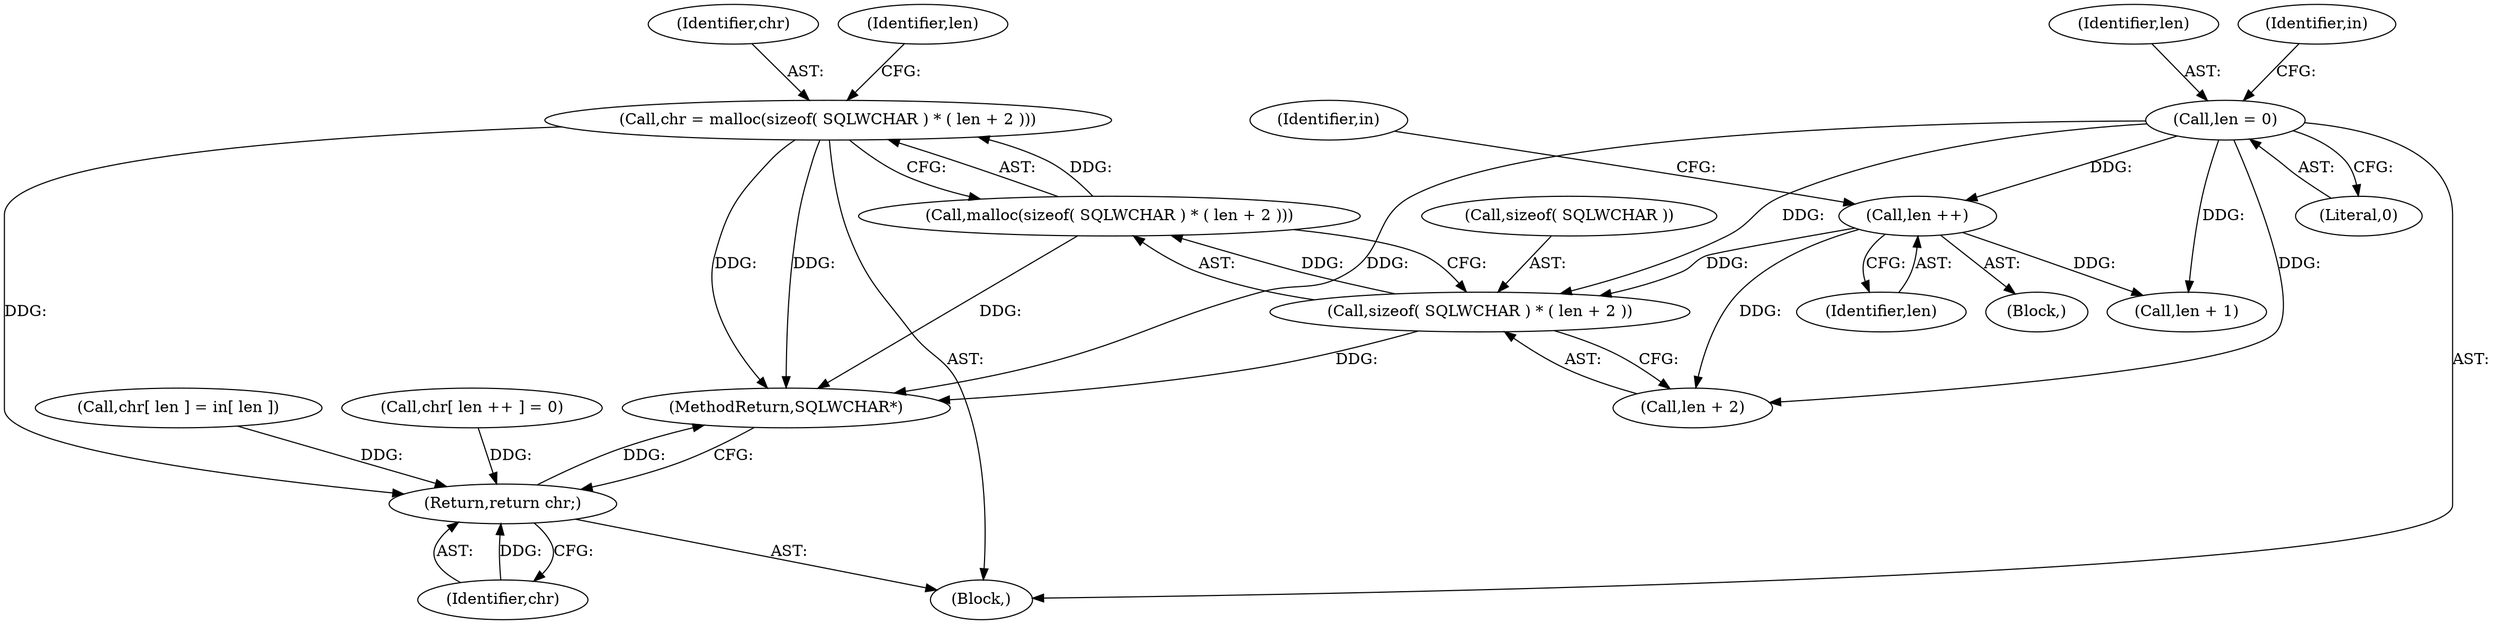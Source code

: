 digraph "0_unixODBC_45ef78e037f578b15fc58938a3a3251655e71d6f#diff-d52750c7ba4e594410438569d8e2963aL24_3@API" {
"1000131" [label="(Call,chr = malloc(sizeof( SQLWCHAR ) * ( len + 2 )))"];
"1000133" [label="(Call,malloc(sizeof( SQLWCHAR ) * ( len + 2 )))"];
"1000134" [label="(Call,sizeof( SQLWCHAR ) * ( len + 2 ))"];
"1000129" [label="(Call,len ++)"];
"1000105" [label="(Call,len = 0)"];
"1000179" [label="(Return,return chr;)"];
"1000173" [label="(Call,chr[ len ++ ] = 0)"];
"1000105" [label="(Call,len = 0)"];
"1000134" [label="(Call,sizeof( SQLWCHAR ) * ( len + 2 ))"];
"1000130" [label="(Identifier,len)"];
"1000158" [label="(Call,chr[ len ] = in[ len ])"];
"1000137" [label="(Call,len + 2)"];
"1000180" [label="(Identifier,chr)"];
"1000133" [label="(Call,malloc(sizeof( SQLWCHAR ) * ( len + 2 )))"];
"1000131" [label="(Call,chr = malloc(sizeof( SQLWCHAR ) * ( len + 2 )))"];
"1000132" [label="(Identifier,chr)"];
"1000102" [label="(Block,)"];
"1000129" [label="(Call,len ++)"];
"1000106" [label="(Identifier,len)"];
"1000135" [label="(Call,sizeof( SQLWCHAR ))"];
"1000179" [label="(Return,return chr;)"];
"1000124" [label="(Call,len + 1)"];
"1000107" [label="(Literal,0)"];
"1000128" [label="(Block,)"];
"1000110" [label="(Identifier,in)"];
"1000181" [label="(MethodReturn,SQLWCHAR*)"];
"1000141" [label="(Identifier,len)"];
"1000118" [label="(Identifier,in)"];
"1000131" -> "1000102"  [label="AST: "];
"1000131" -> "1000133"  [label="CFG: "];
"1000132" -> "1000131"  [label="AST: "];
"1000133" -> "1000131"  [label="AST: "];
"1000141" -> "1000131"  [label="CFG: "];
"1000131" -> "1000181"  [label="DDG: "];
"1000131" -> "1000181"  [label="DDG: "];
"1000133" -> "1000131"  [label="DDG: "];
"1000131" -> "1000179"  [label="DDG: "];
"1000133" -> "1000134"  [label="CFG: "];
"1000134" -> "1000133"  [label="AST: "];
"1000133" -> "1000181"  [label="DDG: "];
"1000134" -> "1000133"  [label="DDG: "];
"1000134" -> "1000137"  [label="CFG: "];
"1000135" -> "1000134"  [label="AST: "];
"1000137" -> "1000134"  [label="AST: "];
"1000134" -> "1000181"  [label="DDG: "];
"1000129" -> "1000134"  [label="DDG: "];
"1000105" -> "1000134"  [label="DDG: "];
"1000129" -> "1000128"  [label="AST: "];
"1000129" -> "1000130"  [label="CFG: "];
"1000130" -> "1000129"  [label="AST: "];
"1000118" -> "1000129"  [label="CFG: "];
"1000129" -> "1000124"  [label="DDG: "];
"1000105" -> "1000129"  [label="DDG: "];
"1000129" -> "1000137"  [label="DDG: "];
"1000105" -> "1000102"  [label="AST: "];
"1000105" -> "1000107"  [label="CFG: "];
"1000106" -> "1000105"  [label="AST: "];
"1000107" -> "1000105"  [label="AST: "];
"1000110" -> "1000105"  [label="CFG: "];
"1000105" -> "1000181"  [label="DDG: "];
"1000105" -> "1000124"  [label="DDG: "];
"1000105" -> "1000137"  [label="DDG: "];
"1000179" -> "1000102"  [label="AST: "];
"1000179" -> "1000180"  [label="CFG: "];
"1000180" -> "1000179"  [label="AST: "];
"1000181" -> "1000179"  [label="CFG: "];
"1000179" -> "1000181"  [label="DDG: "];
"1000180" -> "1000179"  [label="DDG: "];
"1000158" -> "1000179"  [label="DDG: "];
"1000173" -> "1000179"  [label="DDG: "];
}
